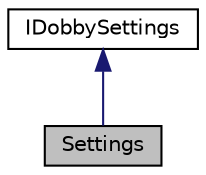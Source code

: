digraph "Settings"
{
 // LATEX_PDF_SIZE
  edge [fontname="Helvetica",fontsize="10",labelfontname="Helvetica",labelfontsize="10"];
  node [fontname="Helvetica",fontsize="10",shape=record];
  Node1 [label="Settings",height=0.2,width=0.4,color="black", fillcolor="grey75", style="filled", fontcolor="black",tooltip="Object containing the settings to pass to the Dobby."];
  Node2 -> Node1 [dir="back",color="midnightblue",fontsize="10",style="solid",fontname="Helvetica"];
  Node2 [label="IDobbySettings",height=0.2,width=0.4,color="black", fillcolor="white", style="filled",URL="$classIDobbySettings.html",tooltip="Interface provided to the library at startup, contains the configuration options for Dobby."];
}
